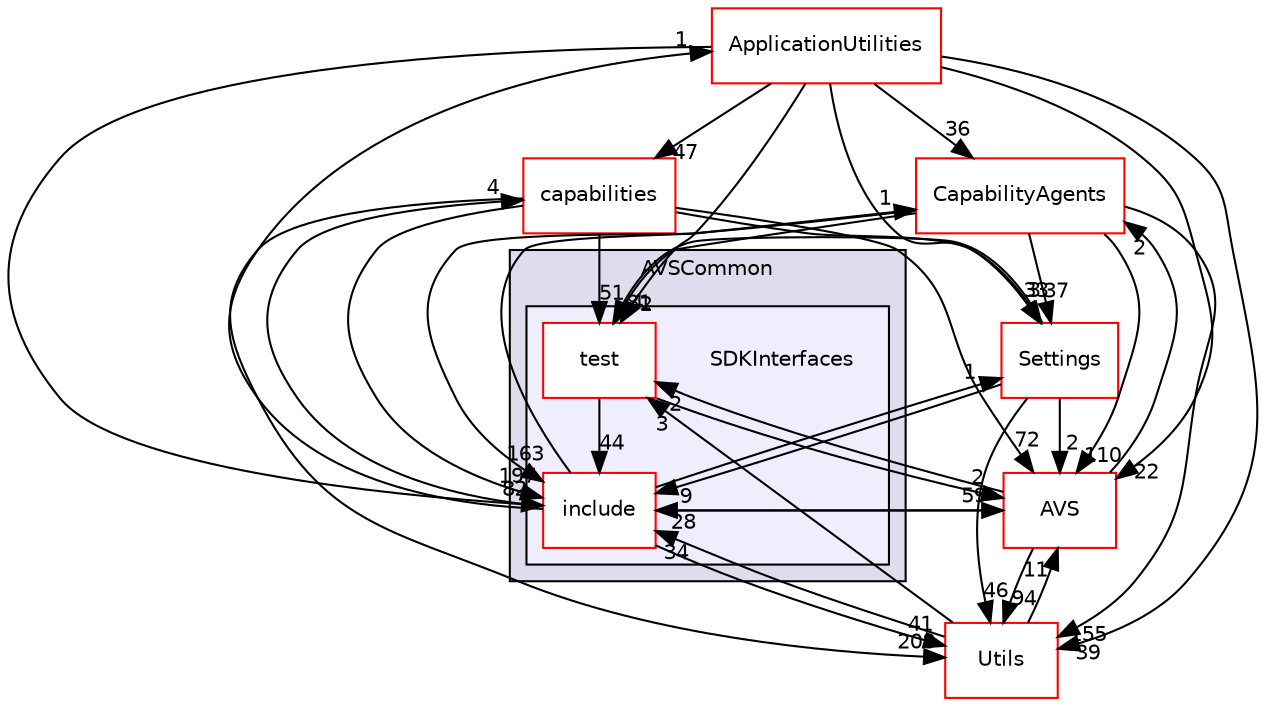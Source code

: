 digraph "/workplace/avs-device-sdk/AVSCommon/SDKInterfaces" {
  compound=true
  node [ fontsize="10", fontname="Helvetica"];
  edge [ labelfontsize="10", labelfontname="Helvetica"];
  subgraph clusterdir_13e65effb2bde530b17b3d5eefcd0266 {
    graph [ bgcolor="#ddddee", pencolor="black", label="AVSCommon" fontname="Helvetica", fontsize="10", URL="dir_13e65effb2bde530b17b3d5eefcd0266.html"]
  subgraph clusterdir_97afc8111b754cf401b73024f872f45d {
    graph [ bgcolor="#eeeeff", pencolor="black", label="" URL="dir_97afc8111b754cf401b73024f872f45d.html"];
    dir_97afc8111b754cf401b73024f872f45d [shape=plaintext label="SDKInterfaces"];
    dir_17341252d14ec499eb3e1f7903ffcdf5 [shape=box label="include" color="red" fillcolor="white" style="filled" URL="dir_17341252d14ec499eb3e1f7903ffcdf5.html"];
    dir_1ddd86bfa39359b35ed671234e3560e0 [shape=box label="test" color="red" fillcolor="white" style="filled" URL="dir_1ddd86bfa39359b35ed671234e3560e0.html"];
  }
  }
  dir_748b5abbb33df61eda67007924a1a0cb [shape=box label="ApplicationUtilities" fillcolor="white" style="filled" color="red" URL="dir_748b5abbb33df61eda67007924a1a0cb.html"];
  dir_7cf910bd1d7603f12ef47ff650cec893 [shape=box label="CapabilityAgents" fillcolor="white" style="filled" color="red" URL="dir_7cf910bd1d7603f12ef47ff650cec893.html"];
  dir_80711c2a226d5fced33fce22558d3784 [shape=box label="AVS" fillcolor="white" style="filled" color="red" URL="dir_80711c2a226d5fced33fce22558d3784.html"];
  dir_49dd3d9ac5586189aa170bac46425b9c [shape=box label="Utils" fillcolor="white" style="filled" color="red" URL="dir_49dd3d9ac5586189aa170bac46425b9c.html"];
  dir_8ae0dd75af039a94f4269584fb8eef13 [shape=box label="Settings" fillcolor="white" style="filled" color="red" URL="dir_8ae0dd75af039a94f4269584fb8eef13.html"];
  dir_55f1e16e469d547c636a522dac21b8a1 [shape=box label="capabilities" fillcolor="white" style="filled" color="red" URL="dir_55f1e16e469d547c636a522dac21b8a1.html"];
  dir_748b5abbb33df61eda67007924a1a0cb->dir_7cf910bd1d7603f12ef47ff650cec893 [headlabel="36", labeldistance=1.5 headhref="dir_000113_000357.html"];
  dir_748b5abbb33df61eda67007924a1a0cb->dir_80711c2a226d5fced33fce22558d3784 [headlabel="22", labeldistance=1.5 headhref="dir_000113_000143.html"];
  dir_748b5abbb33df61eda67007924a1a0cb->dir_1ddd86bfa39359b35ed671234e3560e0 [headlabel="2", labeldistance=1.5 headhref="dir_000113_000019.html"];
  dir_748b5abbb33df61eda67007924a1a0cb->dir_17341252d14ec499eb3e1f7903ffcdf5 [headlabel="82", labeldistance=1.5 headhref="dir_000113_000155.html"];
  dir_748b5abbb33df61eda67007924a1a0cb->dir_49dd3d9ac5586189aa170bac46425b9c [headlabel="39", labeldistance=1.5 headhref="dir_000113_000167.html"];
  dir_748b5abbb33df61eda67007924a1a0cb->dir_8ae0dd75af039a94f4269584fb8eef13 [headlabel="3", labeldistance=1.5 headhref="dir_000113_000588.html"];
  dir_748b5abbb33df61eda67007924a1a0cb->dir_55f1e16e469d547c636a522dac21b8a1 [headlabel="47", labeldistance=1.5 headhref="dir_000113_000149.html"];
  dir_7cf910bd1d7603f12ef47ff650cec893->dir_80711c2a226d5fced33fce22558d3784 [headlabel="110", labeldistance=1.5 headhref="dir_000357_000143.html"];
  dir_7cf910bd1d7603f12ef47ff650cec893->dir_1ddd86bfa39359b35ed671234e3560e0 [headlabel="81", labeldistance=1.5 headhref="dir_000357_000019.html"];
  dir_7cf910bd1d7603f12ef47ff650cec893->dir_49dd3d9ac5586189aa170bac46425b9c [headlabel="155", labeldistance=1.5 headhref="dir_000357_000167.html"];
  dir_7cf910bd1d7603f12ef47ff650cec893->dir_17341252d14ec499eb3e1f7903ffcdf5 [headlabel="163", labeldistance=1.5 headhref="dir_000357_000155.html"];
  dir_7cf910bd1d7603f12ef47ff650cec893->dir_8ae0dd75af039a94f4269584fb8eef13 [headlabel="37", labeldistance=1.5 headhref="dir_000357_000588.html"];
  dir_80711c2a226d5fced33fce22558d3784->dir_7cf910bd1d7603f12ef47ff650cec893 [headlabel="2", labeldistance=1.5 headhref="dir_000143_000357.html"];
  dir_80711c2a226d5fced33fce22558d3784->dir_1ddd86bfa39359b35ed671234e3560e0 [headlabel="2", labeldistance=1.5 headhref="dir_000143_000019.html"];
  dir_80711c2a226d5fced33fce22558d3784->dir_17341252d14ec499eb3e1f7903ffcdf5 [headlabel="28", labeldistance=1.5 headhref="dir_000143_000155.html"];
  dir_80711c2a226d5fced33fce22558d3784->dir_49dd3d9ac5586189aa170bac46425b9c [headlabel="94", labeldistance=1.5 headhref="dir_000143_000167.html"];
  dir_1ddd86bfa39359b35ed671234e3560e0->dir_80711c2a226d5fced33fce22558d3784 [headlabel="2", labeldistance=1.5 headhref="dir_000019_000143.html"];
  dir_1ddd86bfa39359b35ed671234e3560e0->dir_17341252d14ec499eb3e1f7903ffcdf5 [headlabel="44", labeldistance=1.5 headhref="dir_000019_000155.html"];
  dir_49dd3d9ac5586189aa170bac46425b9c->dir_80711c2a226d5fced33fce22558d3784 [headlabel="11", labeldistance=1.5 headhref="dir_000167_000143.html"];
  dir_49dd3d9ac5586189aa170bac46425b9c->dir_1ddd86bfa39359b35ed671234e3560e0 [headlabel="3", labeldistance=1.5 headhref="dir_000167_000019.html"];
  dir_49dd3d9ac5586189aa170bac46425b9c->dir_17341252d14ec499eb3e1f7903ffcdf5 [headlabel="34", labeldistance=1.5 headhref="dir_000167_000155.html"];
  dir_17341252d14ec499eb3e1f7903ffcdf5->dir_748b5abbb33df61eda67007924a1a0cb [headlabel="1", labeldistance=1.5 headhref="dir_000155_000113.html"];
  dir_17341252d14ec499eb3e1f7903ffcdf5->dir_7cf910bd1d7603f12ef47ff650cec893 [headlabel="1", labeldistance=1.5 headhref="dir_000155_000357.html"];
  dir_17341252d14ec499eb3e1f7903ffcdf5->dir_80711c2a226d5fced33fce22558d3784 [headlabel="59", labeldistance=1.5 headhref="dir_000155_000143.html"];
  dir_17341252d14ec499eb3e1f7903ffcdf5->dir_49dd3d9ac5586189aa170bac46425b9c [headlabel="41", labeldistance=1.5 headhref="dir_000155_000167.html"];
  dir_17341252d14ec499eb3e1f7903ffcdf5->dir_8ae0dd75af039a94f4269584fb8eef13 [headlabel="1", labeldistance=1.5 headhref="dir_000155_000588.html"];
  dir_17341252d14ec499eb3e1f7903ffcdf5->dir_55f1e16e469d547c636a522dac21b8a1 [headlabel="4", labeldistance=1.5 headhref="dir_000155_000149.html"];
  dir_8ae0dd75af039a94f4269584fb8eef13->dir_80711c2a226d5fced33fce22558d3784 [headlabel="2", labeldistance=1.5 headhref="dir_000588_000143.html"];
  dir_8ae0dd75af039a94f4269584fb8eef13->dir_1ddd86bfa39359b35ed671234e3560e0 [headlabel="4", labeldistance=1.5 headhref="dir_000588_000019.html"];
  dir_8ae0dd75af039a94f4269584fb8eef13->dir_49dd3d9ac5586189aa170bac46425b9c [headlabel="46", labeldistance=1.5 headhref="dir_000588_000167.html"];
  dir_8ae0dd75af039a94f4269584fb8eef13->dir_17341252d14ec499eb3e1f7903ffcdf5 [headlabel="9", labeldistance=1.5 headhref="dir_000588_000155.html"];
  dir_55f1e16e469d547c636a522dac21b8a1->dir_80711c2a226d5fced33fce22558d3784 [headlabel="72", labeldistance=1.5 headhref="dir_000149_000143.html"];
  dir_55f1e16e469d547c636a522dac21b8a1->dir_1ddd86bfa39359b35ed671234e3560e0 [headlabel="51", labeldistance=1.5 headhref="dir_000149_000019.html"];
  dir_55f1e16e469d547c636a522dac21b8a1->dir_17341252d14ec499eb3e1f7903ffcdf5 [headlabel="197", labeldistance=1.5 headhref="dir_000149_000155.html"];
  dir_55f1e16e469d547c636a522dac21b8a1->dir_49dd3d9ac5586189aa170bac46425b9c [headlabel="208", labeldistance=1.5 headhref="dir_000149_000167.html"];
  dir_55f1e16e469d547c636a522dac21b8a1->dir_8ae0dd75af039a94f4269584fb8eef13 [headlabel="33", labeldistance=1.5 headhref="dir_000149_000588.html"];
}
